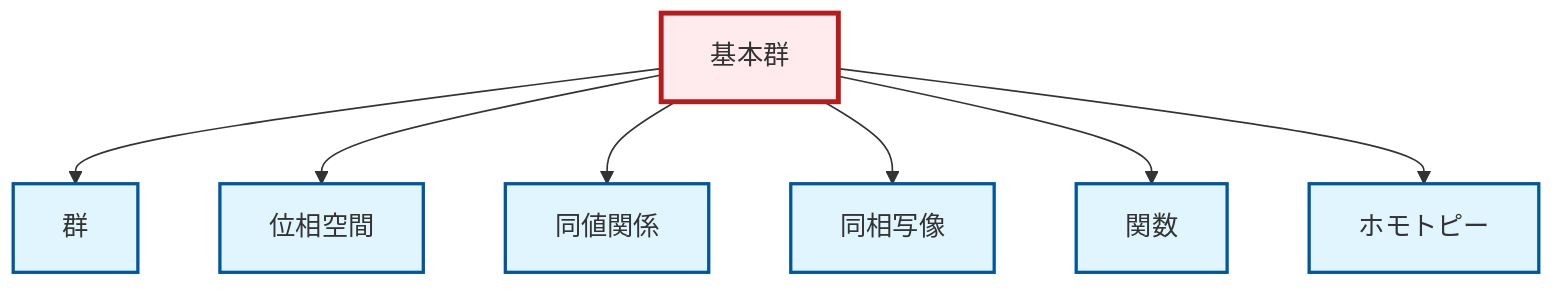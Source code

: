 graph TD
    classDef definition fill:#e1f5fe,stroke:#01579b,stroke-width:2px
    classDef theorem fill:#f3e5f5,stroke:#4a148c,stroke-width:2px
    classDef axiom fill:#fff3e0,stroke:#e65100,stroke-width:2px
    classDef example fill:#e8f5e9,stroke:#1b5e20,stroke-width:2px
    classDef current fill:#ffebee,stroke:#b71c1c,stroke-width:3px
    def-homeomorphism["同相写像"]:::definition
    def-fundamental-group["基本群"]:::definition
    def-equivalence-relation["同値関係"]:::definition
    def-topological-space["位相空間"]:::definition
    def-homotopy["ホモトピー"]:::definition
    def-group["群"]:::definition
    def-function["関数"]:::definition
    def-fundamental-group --> def-group
    def-fundamental-group --> def-topological-space
    def-fundamental-group --> def-equivalence-relation
    def-fundamental-group --> def-homeomorphism
    def-fundamental-group --> def-function
    def-fundamental-group --> def-homotopy
    class def-fundamental-group current
